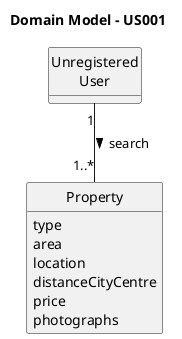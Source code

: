 @startuml
skinparam monochrome true
skinparam packageStyle rectangle
skinparam shadowing false

'left to right direction

skinparam classAttributeIconSize 0

hide circle
hide methods

title Domain Model - US001

class Property {
    type
    area
    location
    distanceCityCentre
    price
    photographs
}

class Unregistered\nUser {

}
Unregistered\nUser  "1" --"1..*" Property : search >
@enduml